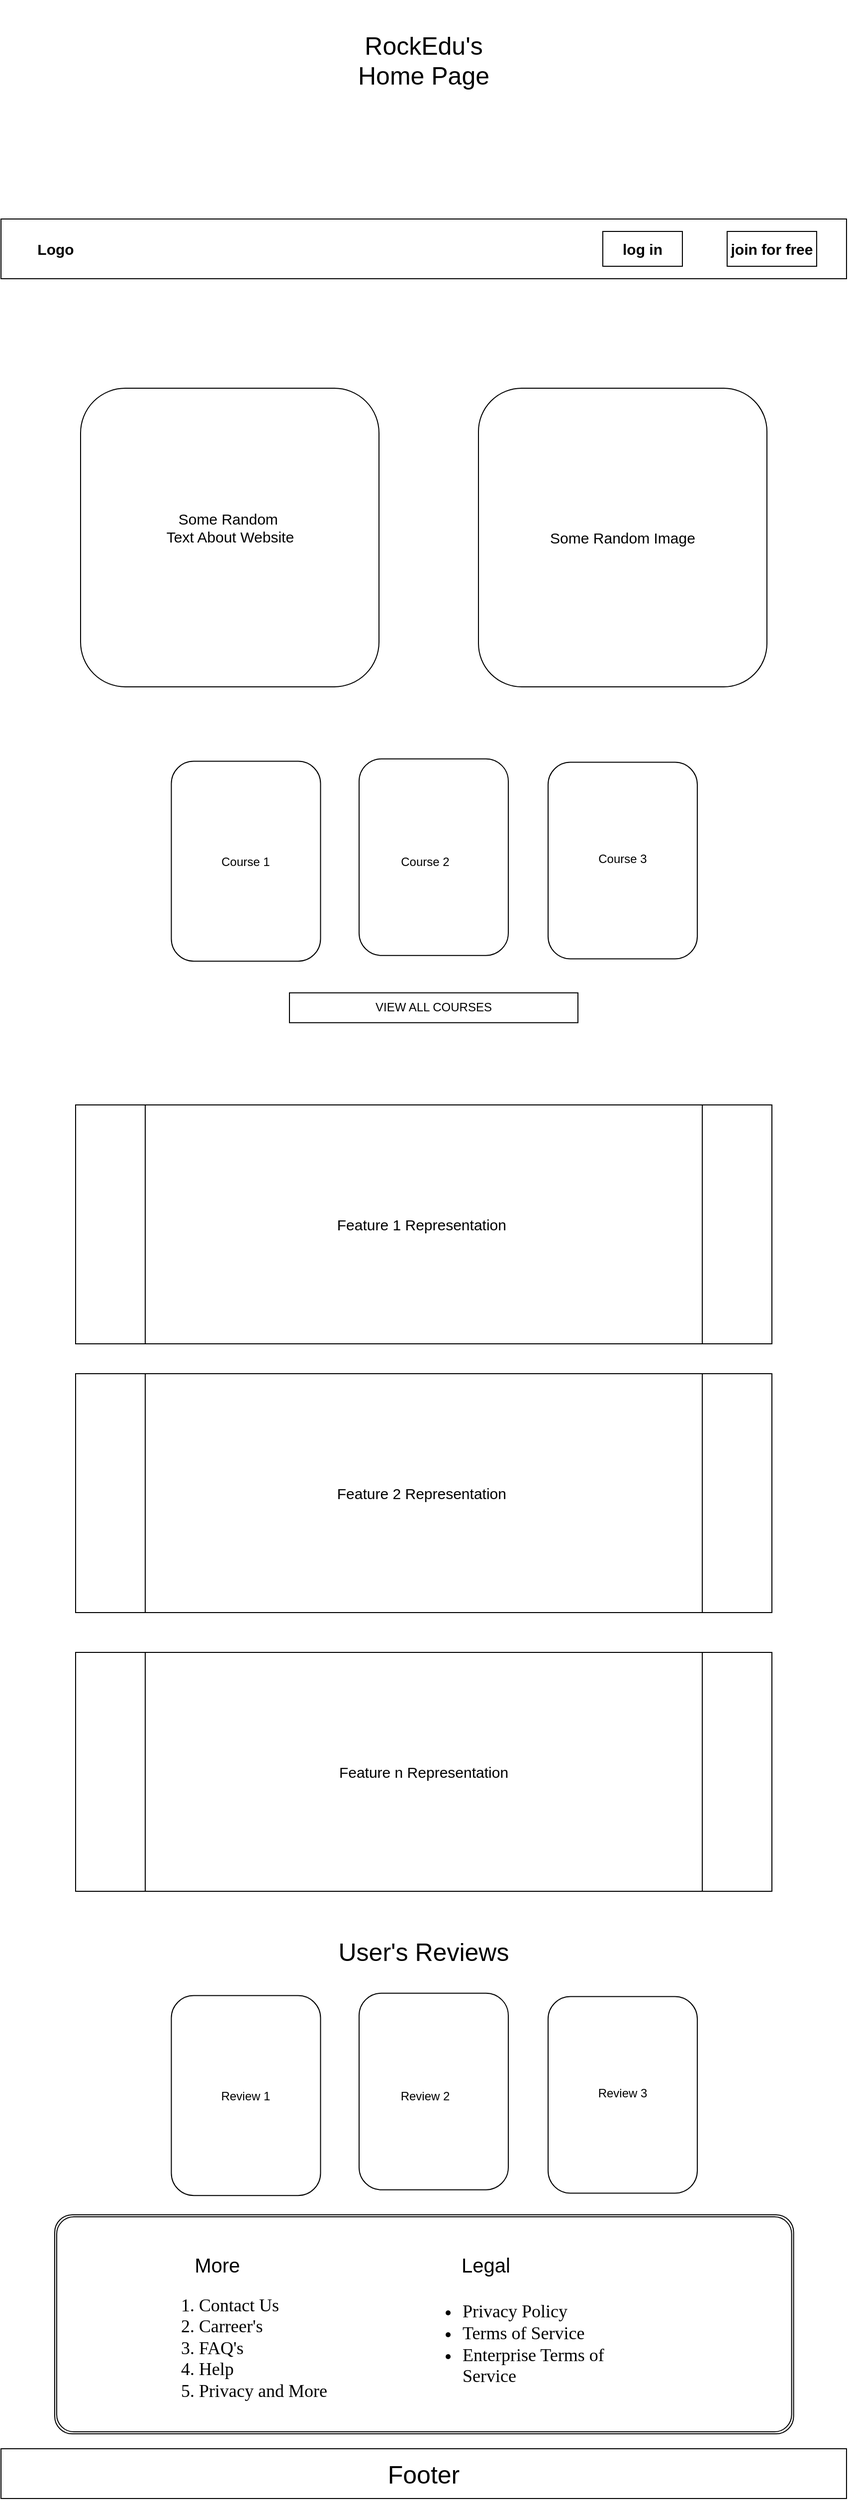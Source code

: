 <mxfile version="13.7.1" type="device"><diagram id="Wf5FHvMUwohJcXB4jTEM" name="Page-1"><mxGraphModel dx="1422" dy="1874" grid="1" gridSize="10" guides="1" tooltips="1" connect="1" arrows="1" fold="1" page="1" pageScale="1" pageWidth="850" pageHeight="1100" math="0" shadow="0"><root><mxCell id="0"/><mxCell id="1" parent="0"/><mxCell id="DJOds10_lOLlqd3sXxhq-10" value="&lt;br&gt;RockEdu's&lt;br&gt;Home Page&lt;br&gt;" style="text;html=1;strokeColor=none;fillColor=none;align=center;verticalAlign=middle;whiteSpace=wrap;rounded=0;fontSize=25;" vertex="1" parent="1"><mxGeometry x="305" y="-300" width="240" height="70" as="geometry"/></mxCell><mxCell id="DJOds10_lOLlqd3sXxhq-14" value="" style="rounded=1;whiteSpace=wrap;html=1;fontSize=15;" vertex="1" parent="1"><mxGeometry x="480" y="80" width="290" height="300" as="geometry"/></mxCell><mxCell id="DJOds10_lOLlqd3sXxhq-15" value="Some Random Image" style="text;html=1;strokeColor=none;fillColor=none;align=center;verticalAlign=middle;whiteSpace=wrap;rounded=0;fontSize=15;" vertex="1" parent="1"><mxGeometry x="540" y="175" width="170" height="110" as="geometry"/></mxCell><mxCell id="DJOds10_lOLlqd3sXxhq-20" value="" style="group" vertex="1" connectable="0" parent="1"><mxGeometry x="90" y="130" width="330" height="290" as="geometry"/></mxCell><mxCell id="DJOds10_lOLlqd3sXxhq-12" value="" style="rounded=1;whiteSpace=wrap;html=1;fontSize=15;" vertex="1" parent="DJOds10_lOLlqd3sXxhq-20"><mxGeometry x="-10" y="-50" width="300" height="300" as="geometry"/></mxCell><mxCell id="DJOds10_lOLlqd3sXxhq-13" value="Some Random&amp;nbsp;&lt;br&gt;Text About Website&lt;br&gt;" style="text;html=1;strokeColor=none;fillColor=none;align=center;verticalAlign=middle;whiteSpace=wrap;rounded=0;fontSize=15;" vertex="1" parent="DJOds10_lOLlqd3sXxhq-20"><mxGeometry x="54.655" y="20" width="170.69" height="140" as="geometry"/></mxCell><mxCell id="DJOds10_lOLlqd3sXxhq-21" value="Feature 1 Representation&amp;nbsp;" style="shape=process;whiteSpace=wrap;html=1;backgroundOutline=1;fontSize=15;" vertex="1" parent="1"><mxGeometry x="75" y="800" width="700" height="240" as="geometry"/></mxCell><mxCell id="DJOds10_lOLlqd3sXxhq-22" value="Feature 2 Representation&amp;nbsp;" style="shape=process;whiteSpace=wrap;html=1;backgroundOutline=1;fontSize=15;" vertex="1" parent="1"><mxGeometry x="75" y="1070" width="700" height="240" as="geometry"/></mxCell><mxCell id="DJOds10_lOLlqd3sXxhq-23" value="Feature n Representation" style="shape=process;whiteSpace=wrap;html=1;backgroundOutline=1;fontSize=15;" vertex="1" parent="1"><mxGeometry x="75" y="1350" width="700" height="240" as="geometry"/></mxCell><mxCell id="DJOds10_lOLlqd3sXxhq-24" value="User's Reviews" style="text;html=1;strokeColor=none;fillColor=none;align=center;verticalAlign=middle;whiteSpace=wrap;rounded=0;fontSize=25;" vertex="1" parent="1"><mxGeometry x="260" y="1630" width="330" height="40" as="geometry"/></mxCell><mxCell id="DJOds10_lOLlqd3sXxhq-26" value="" style="group" vertex="1" connectable="0" parent="1"><mxGeometry x="150" y="1700" width="550" height="195.63" as="geometry"/></mxCell><mxCell id="DJOds10_lOLlqd3sXxhq-27" value="" style="group" vertex="1" connectable="0" parent="DJOds10_lOLlqd3sXxhq-26"><mxGeometry width="171.25" height="195.63" as="geometry"/></mxCell><mxCell id="DJOds10_lOLlqd3sXxhq-28" value="" style="group" vertex="1" connectable="0" parent="DJOds10_lOLlqd3sXxhq-27"><mxGeometry x="21.25" y="4.749" width="150" height="190.881" as="geometry"/></mxCell><mxCell id="DJOds10_lOLlqd3sXxhq-29" value="" style="rounded=1;whiteSpace=wrap;html=1;" vertex="1" parent="DJOds10_lOLlqd3sXxhq-28"><mxGeometry y="-10" width="150" height="200.88" as="geometry"/></mxCell><mxCell id="DJOds10_lOLlqd3sXxhq-30" value="Review 1" style="text;html=1;strokeColor=none;fillColor=none;align=center;verticalAlign=middle;whiteSpace=wrap;rounded=0;" vertex="1" parent="DJOds10_lOLlqd3sXxhq-28"><mxGeometry x="31.609" y="44.913" width="85.531" height="92.633" as="geometry"/></mxCell><mxCell id="DJOds10_lOLlqd3sXxhq-31" value="" style="group" vertex="1" connectable="0" parent="DJOds10_lOLlqd3sXxhq-26"><mxGeometry x="210" y="2.36" width="340" height="190.902" as="geometry"/></mxCell><mxCell id="DJOds10_lOLlqd3sXxhq-32" value="" style="rounded=1;whiteSpace=wrap;html=1;" vertex="1" parent="DJOds10_lOLlqd3sXxhq-31"><mxGeometry y="-10" width="150" height="197.5" as="geometry"/></mxCell><mxCell id="DJOds10_lOLlqd3sXxhq-33" value="Review 2" style="text;html=1;strokeColor=none;fillColor=none;align=center;verticalAlign=middle;whiteSpace=wrap;rounded=0;" vertex="1" parent="DJOds10_lOLlqd3sXxhq-31"><mxGeometry x="26.25" y="48.254" width="80.5" height="90.993" as="geometry"/></mxCell><mxCell id="DJOds10_lOLlqd3sXxhq-34" value="" style="group" vertex="1" connectable="0" parent="DJOds10_lOLlqd3sXxhq-31"><mxGeometry x="180" y="3.402" width="160" height="187.5" as="geometry"/></mxCell><mxCell id="DJOds10_lOLlqd3sXxhq-35" value="" style="rounded=1;whiteSpace=wrap;html=1;" vertex="1" parent="DJOds10_lOLlqd3sXxhq-34"><mxGeometry x="10" y="-10" width="150" height="197.5" as="geometry"/></mxCell><mxCell id="DJOds10_lOLlqd3sXxhq-36" value="Review 3" style="text;html=1;strokeColor=none;fillColor=none;align=center;verticalAlign=middle;whiteSpace=wrap;rounded=0;" vertex="1" parent="DJOds10_lOLlqd3sXxhq-34"><mxGeometry x="49.065" y="44.158" width="71.875" height="85.718" as="geometry"/></mxCell><mxCell id="DJOds10_lOLlqd3sXxhq-37" value="Footer" style="rounded=0;whiteSpace=wrap;html=1;fontSize=25;" vertex="1" parent="1"><mxGeometry y="2150" width="850" height="50" as="geometry"/></mxCell><mxCell id="DJOds10_lOLlqd3sXxhq-39" value="More&amp;nbsp;" style="shape=ext;double=1;rounded=1;whiteSpace=wrap;html=1;fontSize=25;" vertex="1" parent="1"><mxGeometry x="80" y="1950" width="710" height="160" as="geometry"/></mxCell><mxCell id="DJOds10_lOLlqd3sXxhq-41" value="" style="group" vertex="1" connectable="0" parent="1"><mxGeometry x="54" y="1915" width="742.82" height="230" as="geometry"/></mxCell><mxCell id="DJOds10_lOLlqd3sXxhq-42" value="" style="group" vertex="1" connectable="0" parent="DJOds10_lOLlqd3sXxhq-41"><mxGeometry width="742.82" height="230" as="geometry"/></mxCell><mxCell id="DJOds10_lOLlqd3sXxhq-43" value="" style="shape=ext;double=1;rounded=1;whiteSpace=wrap;html=1;fontSize=25;arcSize=8;" vertex="1" parent="DJOds10_lOLlqd3sXxhq-42"><mxGeometry width="742.82" height="220" as="geometry"/></mxCell><mxCell id="DJOds10_lOLlqd3sXxhq-44" value="&lt;span style=&quot;font-weight: normal&quot;&gt;&lt;font style=&quot;font-size: 20px&quot;&gt;Legal&lt;/font&gt;&lt;/span&gt;" style="text;strokeColor=none;fillColor=none;html=1;fontSize=24;fontStyle=1;verticalAlign=middle;align=center;" vertex="1" parent="DJOds10_lOLlqd3sXxhq-42"><mxGeometry x="382.82" y="30" width="100" height="40" as="geometry"/></mxCell><mxCell id="DJOds10_lOLlqd3sXxhq-45" value="&lt;ul&gt;&lt;li&gt;&lt;span&gt;Privacy Policy&lt;/span&gt;&lt;br&gt;&lt;/li&gt;&lt;li&gt;Terms of Service&lt;/li&gt;&lt;li&gt;Enterprise Terms of Service&lt;/li&gt;&lt;/ul&gt;" style="text;strokeColor=none;fillColor=none;html=1;whiteSpace=wrap;verticalAlign=middle;overflow=hidden;fontFamily=Verdana;fontSize=18;" vertex="1" parent="DJOds10_lOLlqd3sXxhq-42"><mxGeometry x="367.82" y="30" width="240" height="200" as="geometry"/></mxCell><mxCell id="DJOds10_lOLlqd3sXxhq-46" value="&lt;div style=&quot;text-align: center&quot;&gt;&lt;font face=&quot;Helvetica&quot;&gt;&lt;span style=&quot;font-size: 25px&quot;&gt;&lt;br&gt;&lt;/span&gt;&lt;/font&gt;&lt;/div&gt;&lt;ol&gt;&lt;li&gt;Contact Us&lt;/li&gt;&lt;li&gt;Carreer's&amp;nbsp;&lt;/li&gt;&lt;li&gt;FAQ's&lt;/li&gt;&lt;li&gt;Help&lt;/li&gt;&lt;li&gt;Privacy and More&lt;/li&gt;&lt;/ol&gt;" style="text;strokeColor=none;fillColor=none;html=1;whiteSpace=wrap;verticalAlign=middle;overflow=hidden;fontFamily=Verdana;fontSize=18;" vertex="1" parent="DJOds10_lOLlqd3sXxhq-42"><mxGeometry x="102.82" y="30" width="180" height="160" as="geometry"/></mxCell><mxCell id="DJOds10_lOLlqd3sXxhq-47" value="&lt;font style=&quot;font-size: 20px ; font-weight: normal&quot;&gt;More&lt;/font&gt;" style="text;strokeColor=none;fillColor=none;html=1;fontSize=24;fontStyle=1;verticalAlign=middle;align=center;" vertex="1" parent="DJOds10_lOLlqd3sXxhq-42"><mxGeometry x="112.82" y="30" width="100" height="40" as="geometry"/></mxCell><mxCell id="DJOds10_lOLlqd3sXxhq-48" value="" style="group" vertex="1" connectable="0" parent="1"><mxGeometry x="150" y="460" width="550" height="257.4" as="geometry"/></mxCell><mxCell id="twcZ0ZWbPJuAH6WvRU3d-17" value="VIEW ALL COURSES" style="rounded=0;whiteSpace=wrap;html=1;" parent="DJOds10_lOLlqd3sXxhq-48" vertex="1"><mxGeometry x="140" y="227.4" width="290" height="30" as="geometry"/></mxCell><mxCell id="DJOds10_lOLlqd3sXxhq-25" value="" style="group" vertex="1" connectable="0" parent="DJOds10_lOLlqd3sXxhq-48"><mxGeometry width="550" height="195.63" as="geometry"/></mxCell><mxCell id="DJOds10_lOLlqd3sXxhq-17" value="" style="group" vertex="1" connectable="0" parent="DJOds10_lOLlqd3sXxhq-25"><mxGeometry width="171.25" height="195.63" as="geometry"/></mxCell><mxCell id="DJOds10_lOLlqd3sXxhq-16" value="" style="group" vertex="1" connectable="0" parent="DJOds10_lOLlqd3sXxhq-17"><mxGeometry x="21.25" y="4.749" width="150" height="190.881" as="geometry"/></mxCell><mxCell id="etGjNsObLf5UKqyST6Wt-1" value="" style="rounded=1;whiteSpace=wrap;html=1;" parent="DJOds10_lOLlqd3sXxhq-16" vertex="1"><mxGeometry y="-10" width="150" height="200.88" as="geometry"/></mxCell><mxCell id="DJOds10_lOLlqd3sXxhq-1" value="Course 1" style="text;html=1;strokeColor=none;fillColor=none;align=center;verticalAlign=middle;whiteSpace=wrap;rounded=0;" vertex="1" parent="DJOds10_lOLlqd3sXxhq-16"><mxGeometry x="31.609" y="44.913" width="85.531" height="92.633" as="geometry"/></mxCell><mxCell id="DJOds10_lOLlqd3sXxhq-18" value="" style="group" vertex="1" connectable="0" parent="DJOds10_lOLlqd3sXxhq-25"><mxGeometry x="210" y="2.36" width="340" height="190.902" as="geometry"/></mxCell><mxCell id="etGjNsObLf5UKqyST6Wt-2" value="" style="rounded=1;whiteSpace=wrap;html=1;" parent="DJOds10_lOLlqd3sXxhq-18" vertex="1"><mxGeometry y="-10" width="150" height="197.5" as="geometry"/></mxCell><mxCell id="DJOds10_lOLlqd3sXxhq-2" value="Course 2" style="text;html=1;strokeColor=none;fillColor=none;align=center;verticalAlign=middle;whiteSpace=wrap;rounded=0;" vertex="1" parent="DJOds10_lOLlqd3sXxhq-18"><mxGeometry x="26.25" y="48.254" width="80.5" height="90.993" as="geometry"/></mxCell><mxCell id="DJOds10_lOLlqd3sXxhq-19" value="" style="group" vertex="1" connectable="0" parent="DJOds10_lOLlqd3sXxhq-18"><mxGeometry x="180" y="3.402" width="160" height="187.5" as="geometry"/></mxCell><mxCell id="etGjNsObLf5UKqyST6Wt-3" value="" style="rounded=1;whiteSpace=wrap;html=1;" parent="DJOds10_lOLlqd3sXxhq-19" vertex="1"><mxGeometry x="10" y="-10" width="150" height="197.5" as="geometry"/></mxCell><mxCell id="DJOds10_lOLlqd3sXxhq-3" value="Course 3" style="text;html=1;strokeColor=none;fillColor=none;align=center;verticalAlign=middle;whiteSpace=wrap;rounded=0;" vertex="1" parent="DJOds10_lOLlqd3sXxhq-19"><mxGeometry x="49.065" y="44.158" width="71.875" height="85.718" as="geometry"/></mxCell><mxCell id="DJOds10_lOLlqd3sXxhq-49" value="" style="group" vertex="1" connectable="0" parent="1"><mxGeometry y="-90" width="850" height="60" as="geometry"/></mxCell><mxCell id="twcZ0ZWbPJuAH6WvRU3d-3" value="" style="rounded=0;whiteSpace=wrap;html=1;" parent="DJOds10_lOLlqd3sXxhq-49" vertex="1"><mxGeometry width="850" height="60" as="geometry"/></mxCell><mxCell id="twcZ0ZWbPJuAH6WvRU3d-4" value="&lt;b&gt;&lt;font style=&quot;font-size: 15px&quot;&gt;Logo&lt;/font&gt;&lt;/b&gt;" style="text;html=1;strokeColor=none;fillColor=none;align=center;verticalAlign=middle;whiteSpace=wrap;rounded=0;" parent="DJOds10_lOLlqd3sXxhq-49" vertex="1"><mxGeometry x="20" y="12.5" width="70" height="35" as="geometry"/></mxCell><mxCell id="twcZ0ZWbPJuAH6WvRU3d-7" value="&lt;b&gt;&lt;font style=&quot;font-size: 15px&quot;&gt;join for free&lt;/font&gt;&lt;/b&gt;" style="rounded=0;whiteSpace=wrap;html=1;" parent="DJOds10_lOLlqd3sXxhq-49" vertex="1"><mxGeometry x="730" y="12.5" width="90" height="35" as="geometry"/></mxCell><mxCell id="twcZ0ZWbPJuAH6WvRU3d-8" value="&lt;font style=&quot;font-size: 15px&quot;&gt;&lt;b&gt;log in&lt;/b&gt;&lt;/font&gt;" style="rounded=0;whiteSpace=wrap;html=1;" parent="DJOds10_lOLlqd3sXxhq-49" vertex="1"><mxGeometry x="605" y="12.5" width="80" height="35" as="geometry"/></mxCell></root></mxGraphModel></diagram></mxfile>